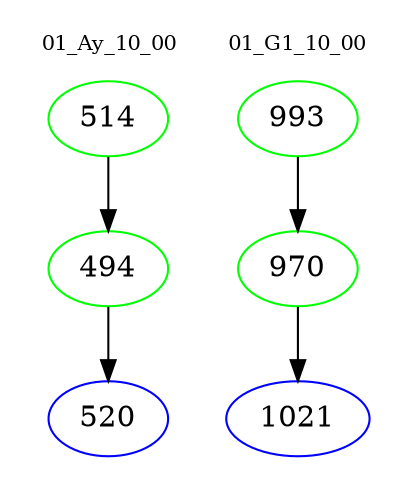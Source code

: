 digraph{
subgraph cluster_0 {
color = white
label = "01_Ay_10_00";
fontsize=10;
T0_514 [label="514", color="green"]
T0_514 -> T0_494 [color="black"]
T0_494 [label="494", color="green"]
T0_494 -> T0_520 [color="black"]
T0_520 [label="520", color="blue"]
}
subgraph cluster_1 {
color = white
label = "01_G1_10_00";
fontsize=10;
T1_993 [label="993", color="green"]
T1_993 -> T1_970 [color="black"]
T1_970 [label="970", color="green"]
T1_970 -> T1_1021 [color="black"]
T1_1021 [label="1021", color="blue"]
}
}
